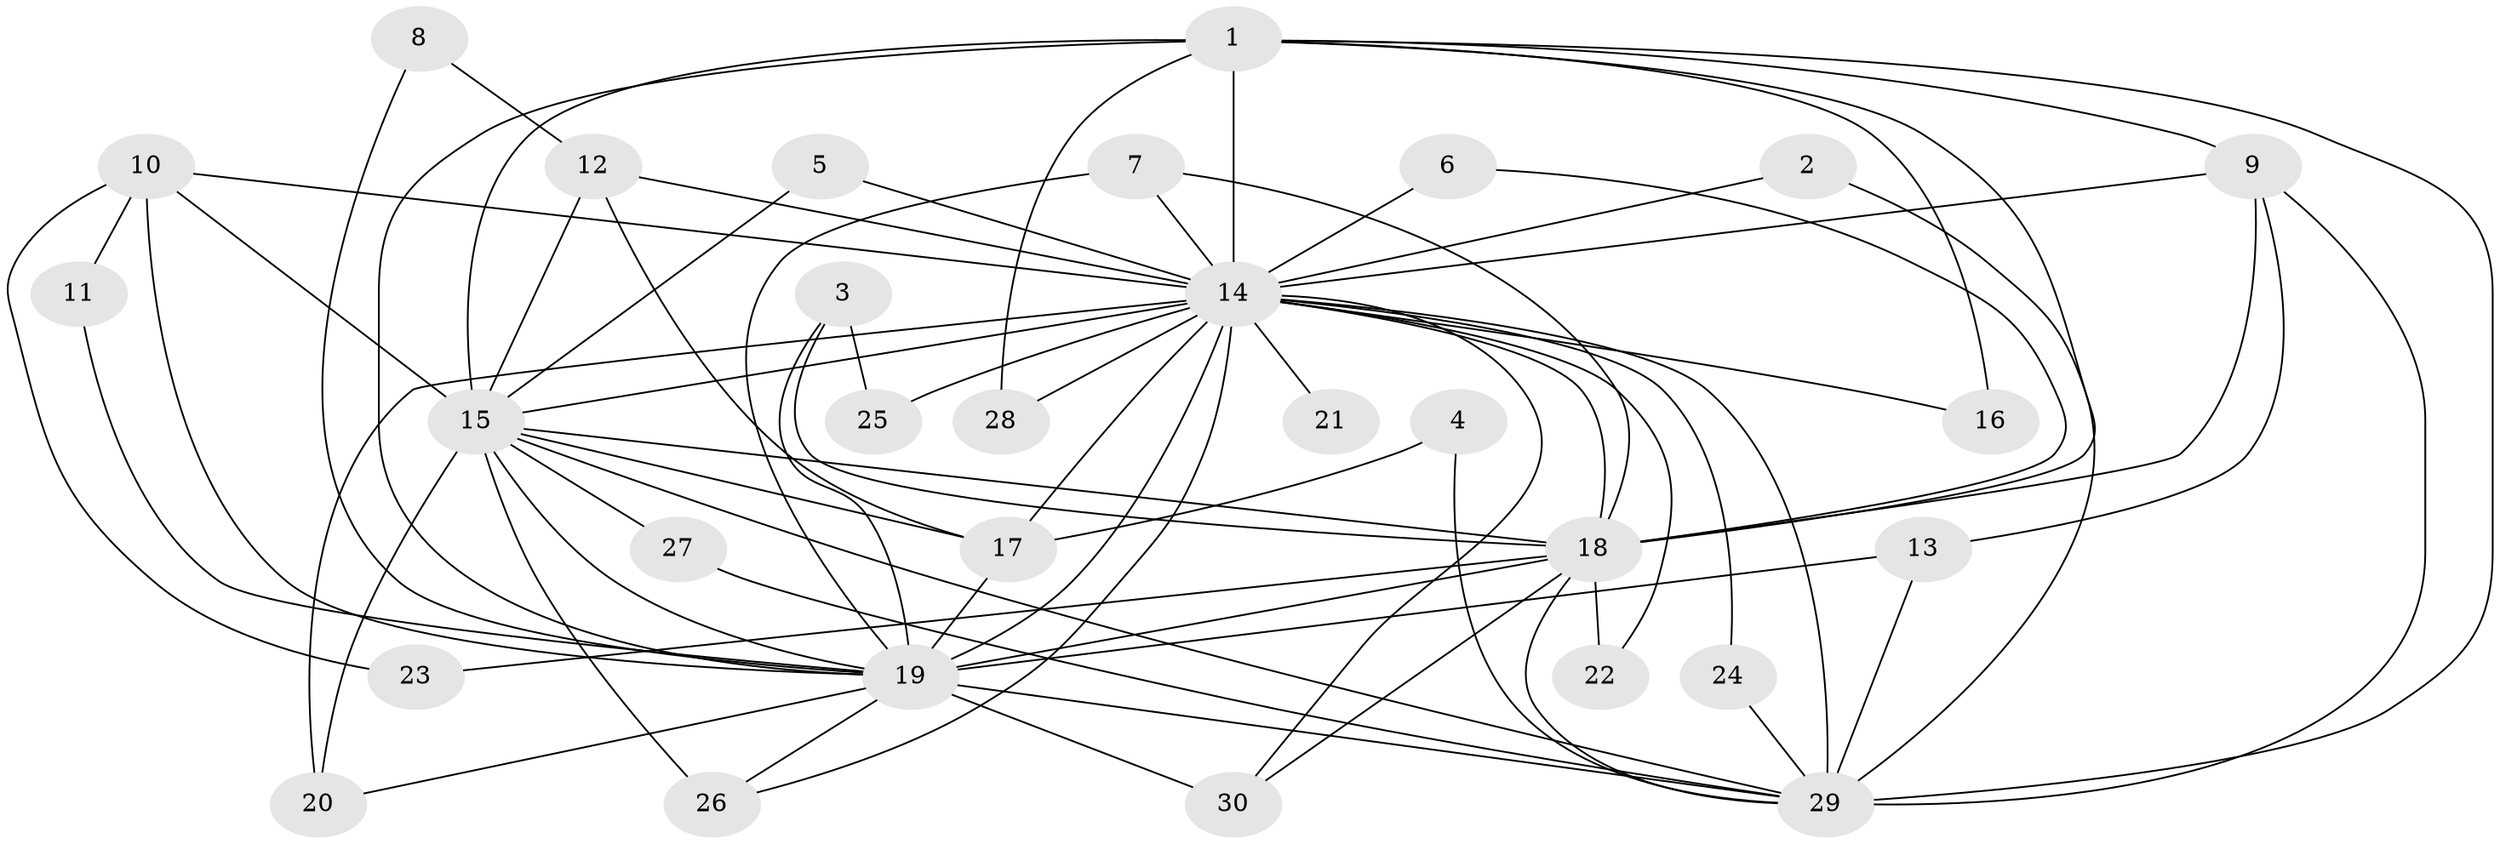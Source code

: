// original degree distribution, {13: 0.01694915254237288, 10: 0.01694915254237288, 9: 0.01694915254237288, 22: 0.01694915254237288, 12: 0.01694915254237288, 16: 0.01694915254237288, 18: 0.01694915254237288, 19: 0.01694915254237288, 23: 0.01694915254237288, 20: 0.01694915254237288, 2: 0.559322033898305, 3: 0.15254237288135594, 4: 0.06779661016949153, 5: 0.05084745762711865}
// Generated by graph-tools (version 1.1) at 2025/25/03/09/25 03:25:50]
// undirected, 30 vertices, 72 edges
graph export_dot {
graph [start="1"]
  node [color=gray90,style=filled];
  1;
  2;
  3;
  4;
  5;
  6;
  7;
  8;
  9;
  10;
  11;
  12;
  13;
  14;
  15;
  16;
  17;
  18;
  19;
  20;
  21;
  22;
  23;
  24;
  25;
  26;
  27;
  28;
  29;
  30;
  1 -- 9 [weight=1.0];
  1 -- 14 [weight=6.0];
  1 -- 15 [weight=4.0];
  1 -- 16 [weight=1.0];
  1 -- 18 [weight=3.0];
  1 -- 19 [weight=6.0];
  1 -- 28 [weight=1.0];
  1 -- 29 [weight=3.0];
  2 -- 14 [weight=1.0];
  2 -- 29 [weight=1.0];
  3 -- 18 [weight=1.0];
  3 -- 19 [weight=1.0];
  3 -- 25 [weight=1.0];
  4 -- 17 [weight=1.0];
  4 -- 29 [weight=1.0];
  5 -- 14 [weight=1.0];
  5 -- 15 [weight=1.0];
  6 -- 14 [weight=1.0];
  6 -- 18 [weight=1.0];
  7 -- 14 [weight=1.0];
  7 -- 18 [weight=1.0];
  7 -- 19 [weight=1.0];
  8 -- 12 [weight=1.0];
  8 -- 19 [weight=1.0];
  9 -- 13 [weight=1.0];
  9 -- 14 [weight=1.0];
  9 -- 18 [weight=1.0];
  9 -- 29 [weight=1.0];
  10 -- 11 [weight=1.0];
  10 -- 14 [weight=2.0];
  10 -- 15 [weight=1.0];
  10 -- 19 [weight=1.0];
  10 -- 23 [weight=1.0];
  11 -- 19 [weight=1.0];
  12 -- 14 [weight=1.0];
  12 -- 15 [weight=1.0];
  12 -- 17 [weight=1.0];
  13 -- 19 [weight=1.0];
  13 -- 29 [weight=1.0];
  14 -- 15 [weight=2.0];
  14 -- 16 [weight=3.0];
  14 -- 17 [weight=1.0];
  14 -- 18 [weight=4.0];
  14 -- 19 [weight=4.0];
  14 -- 20 [weight=1.0];
  14 -- 21 [weight=2.0];
  14 -- 22 [weight=1.0];
  14 -- 24 [weight=1.0];
  14 -- 25 [weight=2.0];
  14 -- 26 [weight=1.0];
  14 -- 28 [weight=1.0];
  14 -- 29 [weight=3.0];
  14 -- 30 [weight=1.0];
  15 -- 17 [weight=1.0];
  15 -- 18 [weight=2.0];
  15 -- 19 [weight=2.0];
  15 -- 20 [weight=1.0];
  15 -- 26 [weight=2.0];
  15 -- 27 [weight=1.0];
  15 -- 29 [weight=1.0];
  17 -- 19 [weight=3.0];
  18 -- 19 [weight=3.0];
  18 -- 22 [weight=1.0];
  18 -- 23 [weight=1.0];
  18 -- 29 [weight=1.0];
  18 -- 30 [weight=1.0];
  19 -- 20 [weight=1.0];
  19 -- 26 [weight=1.0];
  19 -- 29 [weight=2.0];
  19 -- 30 [weight=1.0];
  24 -- 29 [weight=1.0];
  27 -- 29 [weight=1.0];
}
